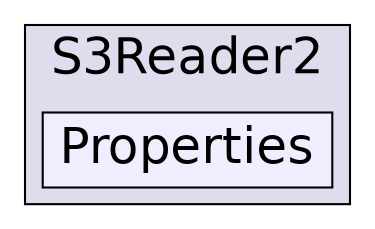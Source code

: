 digraph "C:/Users/nathanael/Documents/resizer/Plugins/S3Reader2/Properties" {
  compound=true
  node [ fontsize="24", fontname="Helvetica"];
  edge [ labelfontsize="24", labelfontname="Helvetica"];
  subgraph clusterdir_54c10891174c52e5f6f222d3b5ff7720 {
    graph [ bgcolor="#ddddee", pencolor="black", label="S3Reader2" fontname="Helvetica", fontsize="24", URL="dir_54c10891174c52e5f6f222d3b5ff7720.html"]
  dir_85a89736b7547b5eb3def17906794070 [shape=box, label="Properties", style="filled", fillcolor="#eeeeff", pencolor="black", URL="dir_85a89736b7547b5eb3def17906794070.html"];
  }
}

